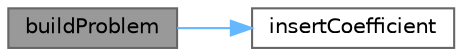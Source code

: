digraph "buildProblem"
{
 // LATEX_PDF_SIZE
  bgcolor="transparent";
  edge [fontname=Helvetica,fontsize=10,labelfontname=Helvetica,labelfontsize=10];
  node [fontname=Helvetica,fontsize=10,shape=box,height=0.2,width=0.4];
  rankdir="LR";
  Node1 [id="Node000001",label="buildProblem",height=0.2,width=0.4,color="gray40", fillcolor="grey60", style="filled", fontcolor="black",tooltip=" "];
  Node1 -> Node2 [id="edge2_Node000001_Node000002",color="steelblue1",style="solid",tooltip=" "];
  Node2 [id="Node000002",label="insertCoefficient",height=0.2,width=0.4,color="grey40", fillcolor="white", style="filled",URL="$_tutorial__sparse__example__details_8cpp.html#abccb5c43c202f29ec7ea865b6a127250",tooltip=" "];
}

